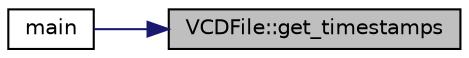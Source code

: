 digraph "VCDFile::get_timestamps"
{
 // INTERACTIVE_SVG=YES
 // LATEX_PDF_SIZE
  edge [fontname="Helvetica",fontsize="10",labelfontname="Helvetica",labelfontsize="10"];
  node [fontname="Helvetica",fontsize="10",shape=record];
  rankdir="RL";
  Node1 [label="VCDFile::get_timestamps",height=0.2,width=0.4,color="black", fillcolor="grey75", style="filled", fontcolor="black",tooltip="Return a pointer to the set of timestamp samples present in the VCD file."];
  Node1 -> Node2 [dir="back",color="midnightblue",fontsize="10",style="solid",fontname="Helvetica"];
  Node2 [label="main",height=0.2,width=0.4,color="black", fillcolor="white", style="filled",URL="$VCDStandalone_8cpp.html#a3c04138a5bfe5d72780bb7e82a18e627",tooltip="Standalone test function to allow testing of the VCD file parser."];
}
